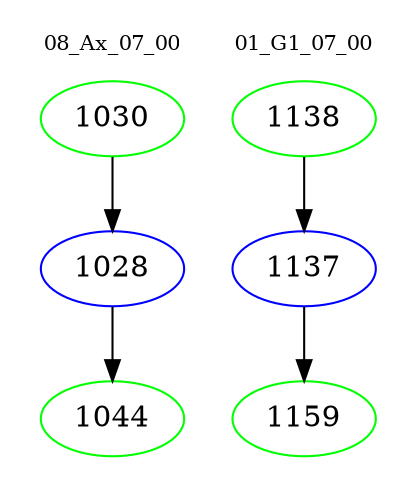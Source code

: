 digraph{
subgraph cluster_0 {
color = white
label = "08_Ax_07_00";
fontsize=10;
T0_1030 [label="1030", color="green"]
T0_1030 -> T0_1028 [color="black"]
T0_1028 [label="1028", color="blue"]
T0_1028 -> T0_1044 [color="black"]
T0_1044 [label="1044", color="green"]
}
subgraph cluster_1 {
color = white
label = "01_G1_07_00";
fontsize=10;
T1_1138 [label="1138", color="green"]
T1_1138 -> T1_1137 [color="black"]
T1_1137 [label="1137", color="blue"]
T1_1137 -> T1_1159 [color="black"]
T1_1159 [label="1159", color="green"]
}
}

